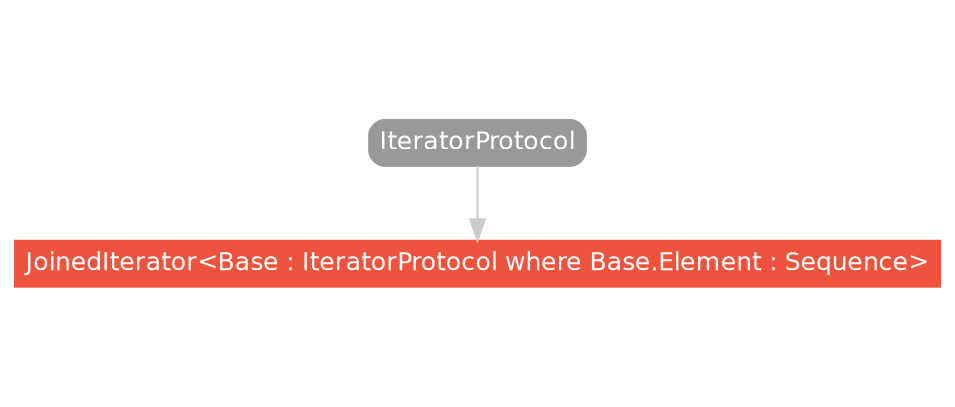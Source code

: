 strict digraph "JoinedIterator<Base : IteratorProtocol where Base.Element : Sequence> - Type Hierarchy - SwiftDoc.org" {
    pad="0.1,0.8"
    node [shape=box, style="filled,rounded", color="#999999", fillcolor="#999999", fontcolor=white, fontname=Helvetica, fontnames="Helvetica,sansserif", fontsize=12, margin="0.07,0.05", height="0.3"]
    edge [color="#cccccc"]
    "IteratorProtocol" [URL="/protocol/IteratorProtocol/hierarchy/"]
    "JoinedIterator<Base : IteratorProtocol where Base.Element : Sequence>" [URL="/type/JoinedIterator/", style="filled", fillcolor="#ee543d", color="#ee543d"]    "IteratorProtocol" -> "JoinedIterator<Base : IteratorProtocol where Base.Element : Sequence>"
    subgraph Types {
        rank = max; "JoinedIterator<Base : IteratorProtocol where Base.Element : Sequence>";
    }
}